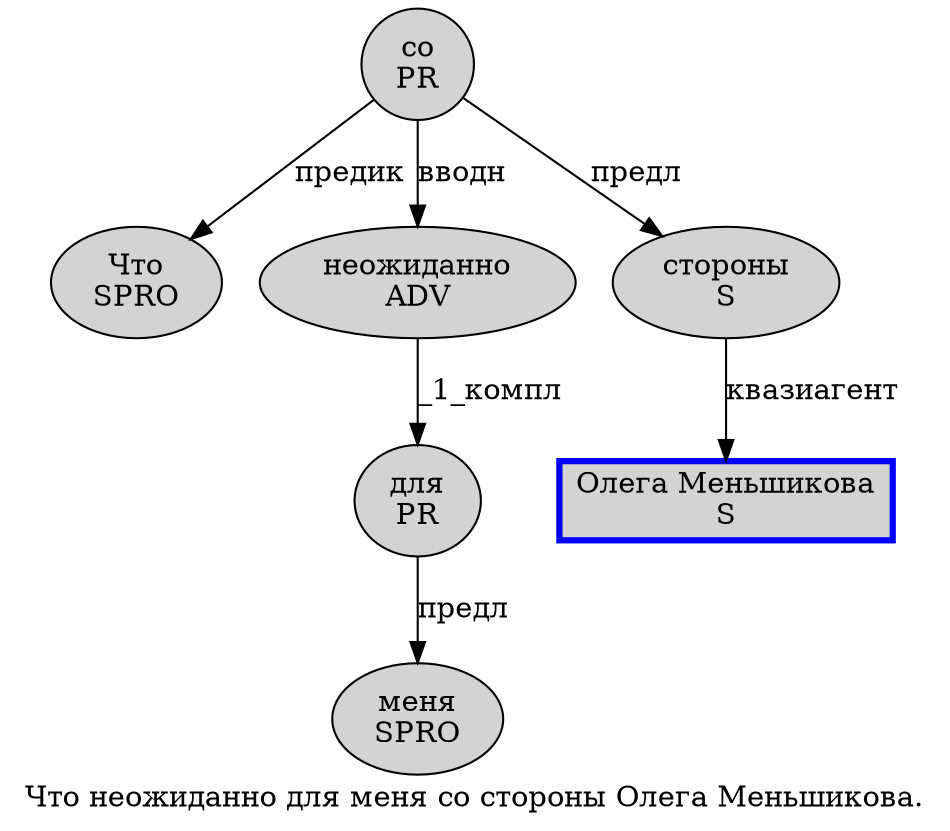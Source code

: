 digraph SENTENCE_3419 {
	graph [label="Что неожиданно для меня со стороны Олега Меньшикова."]
	node [style=filled]
		0 [label="Что
SPRO" color="" fillcolor=lightgray penwidth=1 shape=ellipse]
		1 [label="неожиданно
ADV" color="" fillcolor=lightgray penwidth=1 shape=ellipse]
		2 [label="для
PR" color="" fillcolor=lightgray penwidth=1 shape=ellipse]
		3 [label="меня
SPRO" color="" fillcolor=lightgray penwidth=1 shape=ellipse]
		4 [label="со
PR" color="" fillcolor=lightgray penwidth=1 shape=ellipse]
		5 [label="стороны
S" color="" fillcolor=lightgray penwidth=1 shape=ellipse]
		6 [label="Олега Меньшикова
S" color=blue fillcolor=lightgray penwidth=3 shape=box]
			2 -> 3 [label="предл"]
			1 -> 2 [label="_1_компл"]
			5 -> 6 [label="квазиагент"]
			4 -> 0 [label="предик"]
			4 -> 1 [label="вводн"]
			4 -> 5 [label="предл"]
}